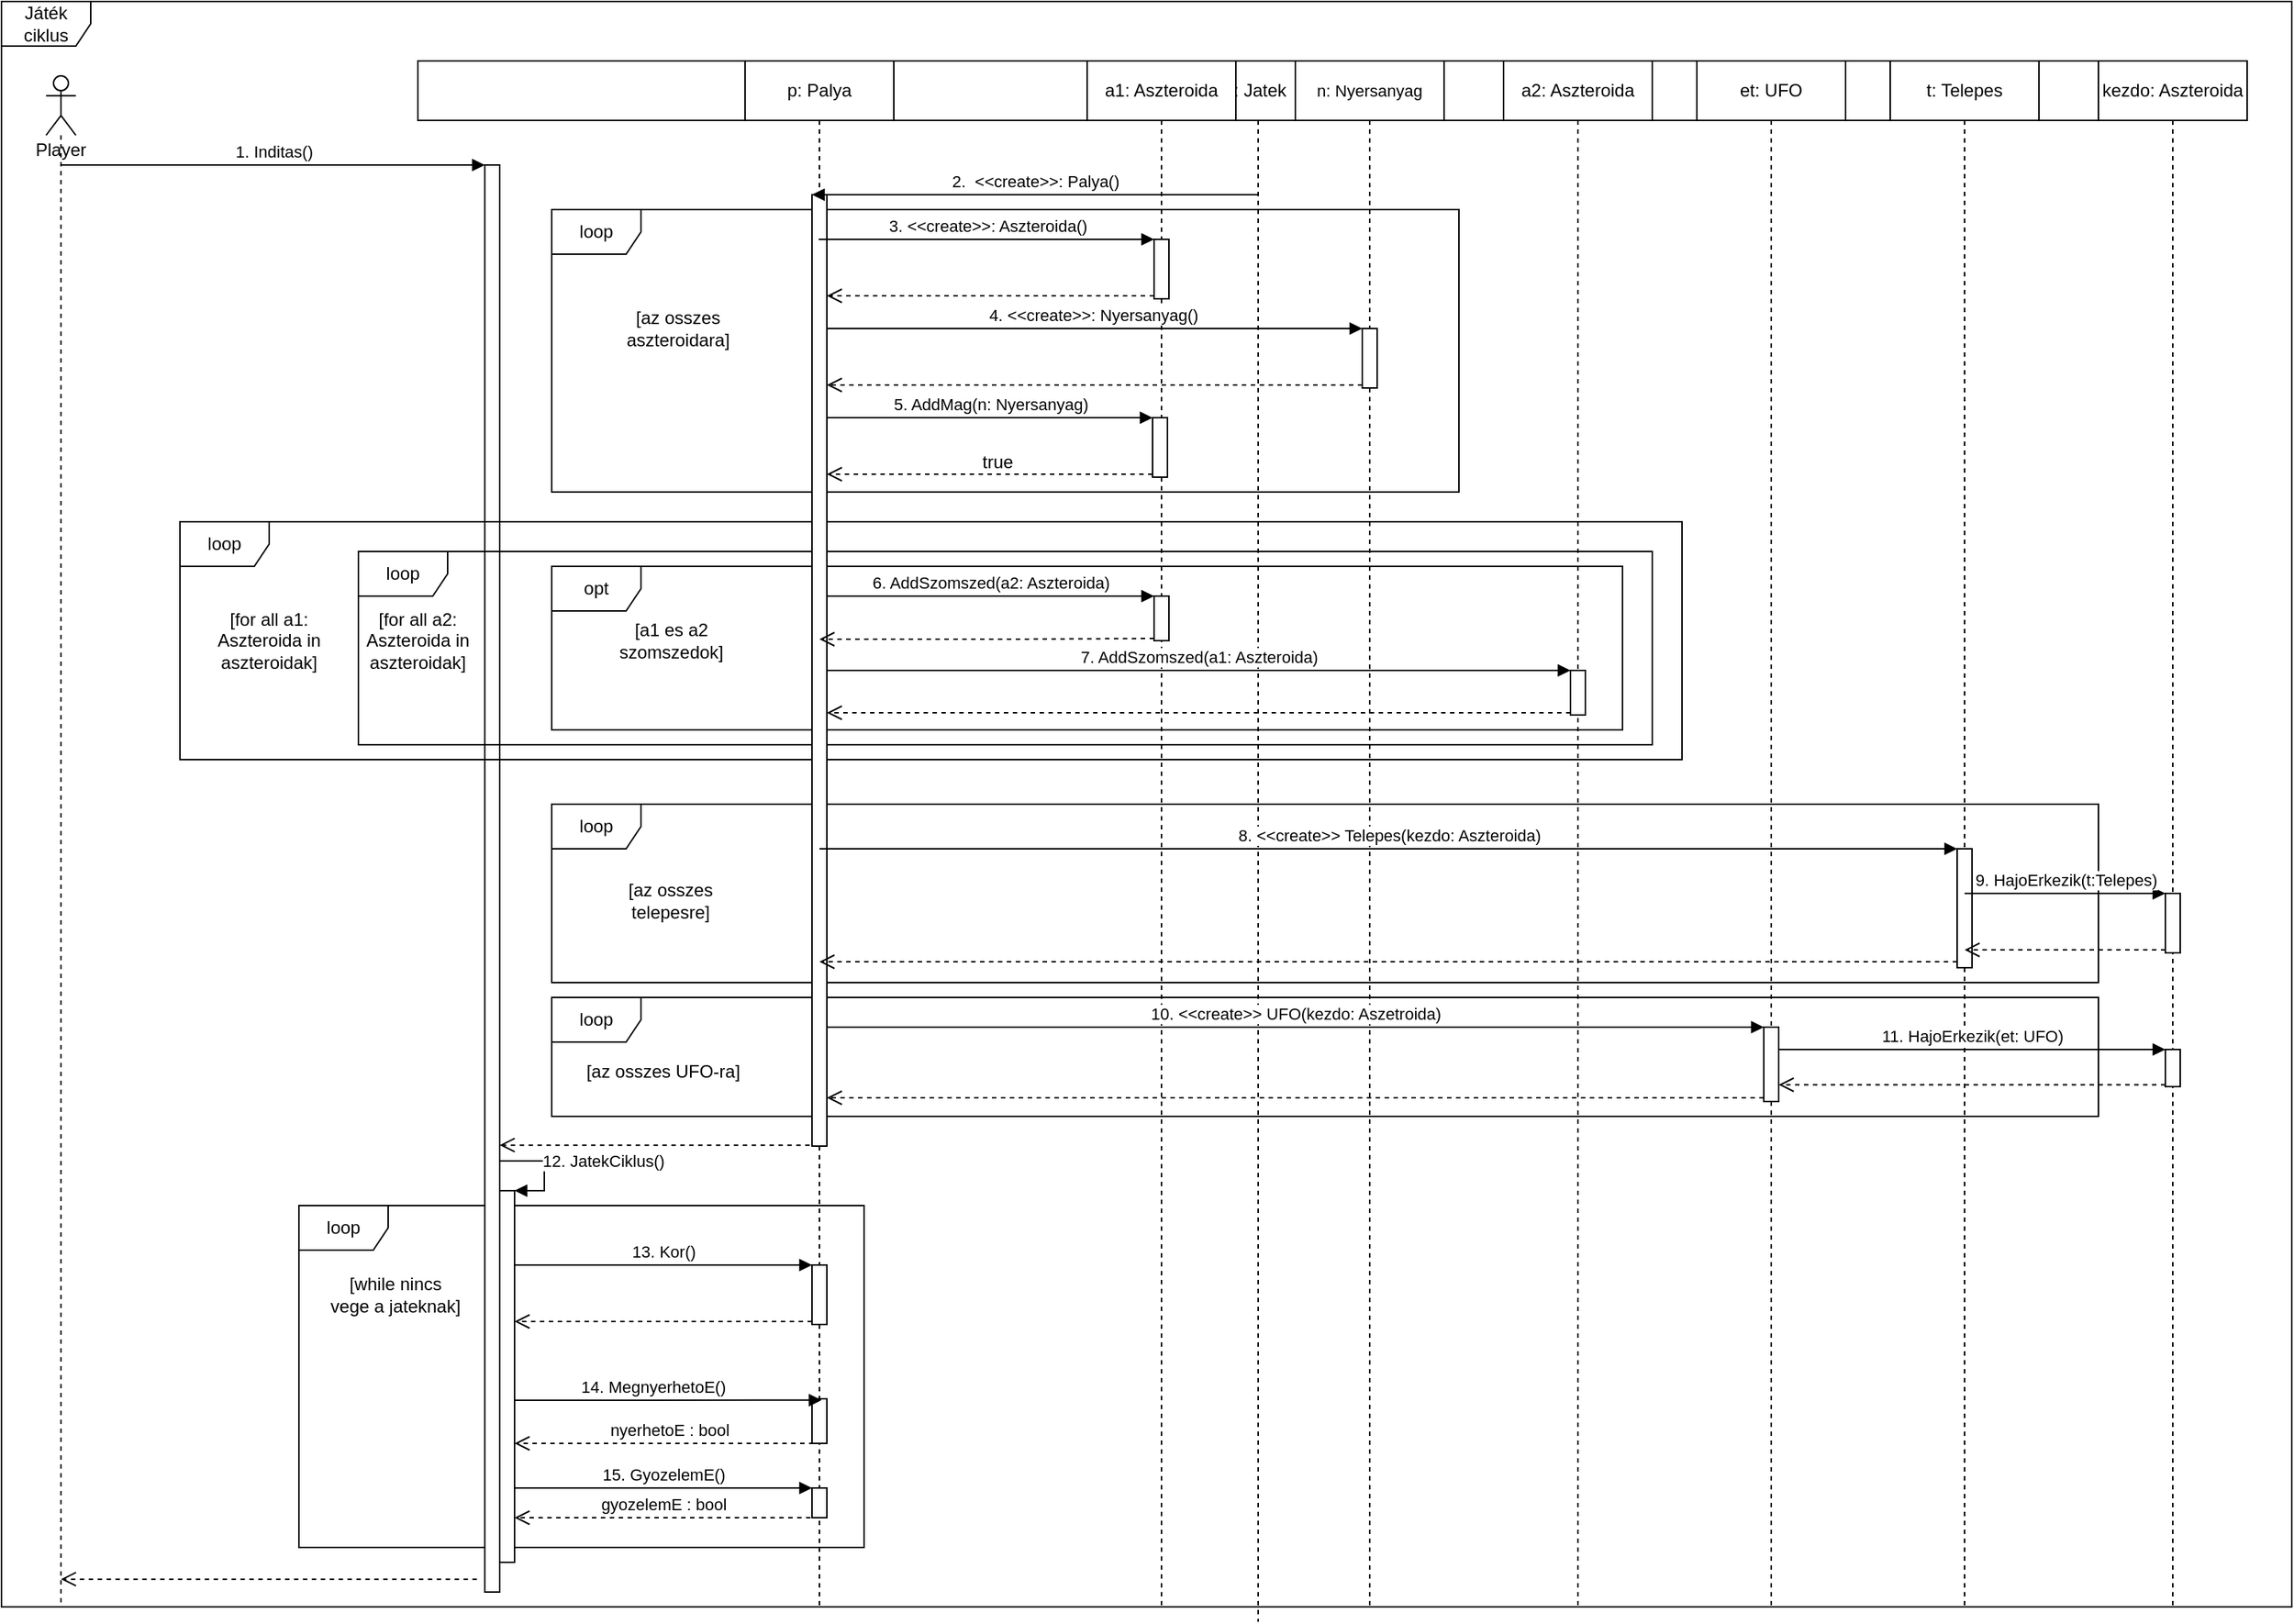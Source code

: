 <mxfile version="14.5.1" type="github">
  <diagram id="XYwKMM7jnjSHmwa1re68" name="Page-2">
    <mxGraphModel dx="1865" dy="548" grid="1" gridSize="10" guides="1" tooltips="1" connect="1" arrows="1" fold="1" page="1" pageScale="1" pageWidth="827" pageHeight="1169" math="0" shadow="0">
      <root>
        <mxCell id="UW_OAQmKXaL1REWa_Gpy-0" />
        <mxCell id="UW_OAQmKXaL1REWa_Gpy-1" parent="UW_OAQmKXaL1REWa_Gpy-0" />
        <mxCell id="Fc7KeZ_pcNBLS6BU6MmA-0" value="Játék ciklus" style="shape=umlFrame;whiteSpace=wrap;html=1;" parent="UW_OAQmKXaL1REWa_Gpy-1" vertex="1">
          <mxGeometry x="-110" width="1540" height="1080" as="geometry" />
        </mxCell>
        <mxCell id="vhg-OGZnv4BXK1G1_yxC-8" value="loop" style="shape=umlFrame;whiteSpace=wrap;html=1;" vertex="1" parent="UW_OAQmKXaL1REWa_Gpy-1">
          <mxGeometry x="260" y="670" width="1040" height="80" as="geometry" />
        </mxCell>
        <mxCell id="tZIklSv6UKWIALs6BuAf-10" value="loop" style="shape=umlFrame;whiteSpace=wrap;html=1;" parent="UW_OAQmKXaL1REWa_Gpy-1" vertex="1">
          <mxGeometry x="90" y="810" width="380" height="230" as="geometry" />
        </mxCell>
        <mxCell id="tZIklSv6UKWIALs6BuAf-0" value="j: Jatek" style="shape=umlLifeline;perimeter=lifelinePerimeter;whiteSpace=wrap;html=1;container=1;collapsible=0;recursiveResize=0;outlineConnect=0;" parent="UW_OAQmKXaL1REWa_Gpy-1" vertex="1">
          <mxGeometry x="170" y="40" width="1130" height="1050" as="geometry" />
        </mxCell>
        <mxCell id="tZIklSv6UKWIALs6BuAf-1" value="" style="html=1;points=[];perimeter=orthogonalPerimeter;" parent="tZIklSv6UKWIALs6BuAf-0" vertex="1">
          <mxGeometry x="45" y="70" width="10" height="960" as="geometry" />
        </mxCell>
        <mxCell id="tZIklSv6UKWIALs6BuAf-4" value="" style="html=1;points=[];perimeter=orthogonalPerimeter;" parent="tZIklSv6UKWIALs6BuAf-0" vertex="1">
          <mxGeometry x="55" y="760" width="10" height="250" as="geometry" />
        </mxCell>
        <mxCell id="tZIklSv6UKWIALs6BuAf-5" value="12. JatekCiklus()" style="edgeStyle=orthogonalEdgeStyle;html=1;align=left;spacingLeft=2;endArrow=block;rounded=0;" parent="tZIklSv6UKWIALs6BuAf-0" edge="1" target="tZIklSv6UKWIALs6BuAf-4">
          <mxGeometry relative="1" as="geometry">
            <mxPoint x="55" y="720" as="sourcePoint" />
            <Array as="points">
              <mxPoint x="55" y="740" />
              <mxPoint x="85" y="740" />
              <mxPoint x="85" y="760" />
            </Array>
            <mxPoint x="65" y="690" as="targetPoint" />
          </mxGeometry>
        </mxCell>
        <mxCell id="EWzqx7MmDM_D0yYkstTS-45" value="loop" style="shape=umlFrame;whiteSpace=wrap;html=1;" parent="tZIklSv6UKWIALs6BuAf-0" vertex="1">
          <mxGeometry x="-160" y="310" width="1010" height="160" as="geometry" />
        </mxCell>
        <mxCell id="EWzqx7MmDM_D0yYkstTS-46" value="loop" style="shape=umlFrame;whiteSpace=wrap;html=1;" parent="tZIklSv6UKWIALs6BuAf-0" vertex="1">
          <mxGeometry x="90" y="500" width="1040" height="120" as="geometry" />
        </mxCell>
        <mxCell id="EWzqx7MmDM_D0yYkstTS-47" value="[az osszes telepesre]" style="text;html=1;strokeColor=none;fillColor=none;align=center;verticalAlign=middle;whiteSpace=wrap;rounded=0;" parent="tZIklSv6UKWIALs6BuAf-0" vertex="1">
          <mxGeometry x="130" y="555" width="80" height="20" as="geometry" />
        </mxCell>
        <mxCell id="BgFgvHg0UsxG7nisXvli-3" value="loop" style="shape=umlFrame;whiteSpace=wrap;html=1;" parent="tZIklSv6UKWIALs6BuAf-0" vertex="1">
          <mxGeometry x="-40" y="330" width="870" height="130" as="geometry" />
        </mxCell>
        <mxCell id="BgFgvHg0UsxG7nisXvli-4" value="opt" style="shape=umlFrame;whiteSpace=wrap;html=1;" parent="tZIklSv6UKWIALs6BuAf-0" vertex="1">
          <mxGeometry x="90" y="340" width="720" height="110" as="geometry" />
        </mxCell>
        <mxCell id="BgFgvHg0UsxG7nisXvli-8" value="[for all a2: Aszteroida in aszteroidak]" style="text;html=1;strokeColor=none;fillColor=none;align=center;verticalAlign=middle;whiteSpace=wrap;rounded=0;" parent="tZIklSv6UKWIALs6BuAf-0" vertex="1">
          <mxGeometry x="-40" y="380" width="80" height="20" as="geometry" />
        </mxCell>
        <mxCell id="BgFgvHg0UsxG7nisXvli-9" value="[a1 es a2 szomszedok]" style="text;html=1;strokeColor=none;fillColor=none;align=center;verticalAlign=middle;whiteSpace=wrap;rounded=0;" parent="tZIklSv6UKWIALs6BuAf-0" vertex="1">
          <mxGeometry x="132.5" y="380" width="75" height="20" as="geometry" />
        </mxCell>
        <mxCell id="BgFgvHg0UsxG7nisXvli-5" value="[for all a1: Aszteroida in aszteroidak]" style="text;html=1;strokeColor=none;fillColor=none;align=center;verticalAlign=middle;whiteSpace=wrap;rounded=0;" parent="tZIklSv6UKWIALs6BuAf-0" vertex="1">
          <mxGeometry x="-140" y="380" width="80" height="20" as="geometry" />
        </mxCell>
        <mxCell id="EWzqx7MmDM_D0yYkstTS-43" value="loop" style="shape=umlFrame;whiteSpace=wrap;html=1;" parent="UW_OAQmKXaL1REWa_Gpy-1" vertex="1">
          <mxGeometry x="260" y="140" width="610" height="190" as="geometry" />
        </mxCell>
        <mxCell id="tZIklSv6UKWIALs6BuAf-6" value="p: Palya" style="shape=umlLifeline;perimeter=lifelinePerimeter;whiteSpace=wrap;html=1;container=1;collapsible=0;recursiveResize=0;outlineConnect=0;" parent="UW_OAQmKXaL1REWa_Gpy-1" vertex="1">
          <mxGeometry x="390" y="40" width="100" height="1040" as="geometry" />
        </mxCell>
        <mxCell id="tZIklSv6UKWIALs6BuAf-7" value="" style="html=1;points=[];perimeter=orthogonalPerimeter;" parent="tZIklSv6UKWIALs6BuAf-6" vertex="1">
          <mxGeometry x="45" y="810" width="10" height="40" as="geometry" />
        </mxCell>
        <mxCell id="EWzqx7MmDM_D0yYkstTS-2" value="" style="html=1;points=[];perimeter=orthogonalPerimeter;" parent="tZIklSv6UKWIALs6BuAf-6" vertex="1">
          <mxGeometry x="45" y="90" width="10" height="640" as="geometry" />
        </mxCell>
        <mxCell id="cCvIJezg6q6K9lctGrE9-0" value="" style="html=1;points=[];perimeter=orthogonalPerimeter;" parent="tZIklSv6UKWIALs6BuAf-6" vertex="1">
          <mxGeometry x="45" y="900" width="10" height="30" as="geometry" />
        </mxCell>
        <mxCell id="cCvIJezg6q6K9lctGrE9-1" value="" style="html=1;points=[];perimeter=orthogonalPerimeter;" parent="tZIklSv6UKWIALs6BuAf-6" vertex="1">
          <mxGeometry x="45" y="960" width="10" height="20" as="geometry" />
        </mxCell>
        <mxCell id="tZIklSv6UKWIALs6BuAf-8" value="13. Kor()" style="html=1;verticalAlign=bottom;endArrow=block;entryX=0;entryY=0;" parent="UW_OAQmKXaL1REWa_Gpy-1" target="tZIklSv6UKWIALs6BuAf-7" edge="1" source="tZIklSv6UKWIALs6BuAf-4">
          <mxGeometry relative="1" as="geometry">
            <mxPoint x="235" y="780" as="sourcePoint" />
          </mxGeometry>
        </mxCell>
        <mxCell id="tZIklSv6UKWIALs6BuAf-9" value="" style="html=1;verticalAlign=bottom;endArrow=open;dashed=1;endSize=8;exitX=0;exitY=0.95;" parent="UW_OAQmKXaL1REWa_Gpy-1" source="tZIklSv6UKWIALs6BuAf-7" edge="1" target="tZIklSv6UKWIALs6BuAf-4">
          <mxGeometry x="0.15" y="92" relative="1" as="geometry">
            <mxPoint x="235" y="818" as="targetPoint" />
            <mxPoint as="offset" />
          </mxGeometry>
        </mxCell>
        <mxCell id="tZIklSv6UKWIALs6BuAf-11" value="[while nincs vege a jateknak]" style="text;html=1;strokeColor=none;fillColor=none;align=center;verticalAlign=middle;whiteSpace=wrap;rounded=0;" parent="UW_OAQmKXaL1REWa_Gpy-1" vertex="1">
          <mxGeometry x="110" y="860" width="90" height="20" as="geometry" />
        </mxCell>
        <mxCell id="vkPs7Pq89A_EhBA1Po77-0" value="14. MegnyerhetoE()" style="html=1;verticalAlign=bottom;endArrow=block;entryX=0.64;entryY=0.03;entryDx=0;entryDy=0;entryPerimeter=0;rounded=0;" parent="UW_OAQmKXaL1REWa_Gpy-1" target="cCvIJezg6q6K9lctGrE9-0" edge="1" source="tZIklSv6UKWIALs6BuAf-4">
          <mxGeometry x="-0.098" relative="1" as="geometry">
            <mxPoint x="240" y="850" as="sourcePoint" />
            <mxPoint x="240" y="870" as="targetPoint" />
            <Array as="points">
              <mxPoint x="320" y="941" />
            </Array>
            <mxPoint as="offset" />
          </mxGeometry>
        </mxCell>
        <mxCell id="vkPs7Pq89A_EhBA1Po77-2" value="15. GyozelemE()" style="html=1;verticalAlign=bottom;endArrow=block;rounded=0;" parent="UW_OAQmKXaL1REWa_Gpy-1" target="cCvIJezg6q6K9lctGrE9-1" edge="1" source="tZIklSv6UKWIALs6BuAf-4">
          <mxGeometry relative="1" as="geometry">
            <mxPoint x="230.0" y="910" as="sourcePoint" />
            <mxPoint x="390" y="930" as="targetPoint" />
            <Array as="points" />
          </mxGeometry>
        </mxCell>
        <mxCell id="EWzqx7MmDM_D0yYkstTS-3" value="2.&amp;nbsp; &amp;lt;&amp;lt;create&amp;gt;&amp;gt;: Palya()" style="html=1;verticalAlign=bottom;endArrow=block;entryX=0;entryY=0;" parent="UW_OAQmKXaL1REWa_Gpy-1" source="tZIklSv6UKWIALs6BuAf-0" target="EWzqx7MmDM_D0yYkstTS-2" edge="1">
          <mxGeometry relative="1" as="geometry">
            <mxPoint x="365" y="130" as="sourcePoint" />
          </mxGeometry>
        </mxCell>
        <mxCell id="EWzqx7MmDM_D0yYkstTS-4" value="" style="html=1;verticalAlign=bottom;endArrow=open;dashed=1;endSize=8;exitX=-0.16;exitY=0.999;exitDx=0;exitDy=0;exitPerimeter=0;" parent="UW_OAQmKXaL1REWa_Gpy-1" source="EWzqx7MmDM_D0yYkstTS-2" target="tZIklSv6UKWIALs6BuAf-1" edge="1">
          <mxGeometry relative="1" as="geometry">
            <mxPoint x="220" y="689" as="targetPoint" />
          </mxGeometry>
        </mxCell>
        <mxCell id="EWzqx7MmDM_D0yYkstTS-8" value="a1: Aszteroida" style="shape=umlLifeline;perimeter=lifelinePerimeter;whiteSpace=wrap;html=1;container=1;collapsible=0;recursiveResize=0;outlineConnect=0;" parent="UW_OAQmKXaL1REWa_Gpy-1" vertex="1">
          <mxGeometry x="620" y="40" width="100" height="1040" as="geometry" />
        </mxCell>
        <mxCell id="EWzqx7MmDM_D0yYkstTS-9" value="" style="html=1;points=[];perimeter=orthogonalPerimeter;" parent="EWzqx7MmDM_D0yYkstTS-8" vertex="1">
          <mxGeometry x="45" y="120" width="10" height="40" as="geometry" />
        </mxCell>
        <mxCell id="BgFgvHg0UsxG7nisXvli-0" value="" style="html=1;points=[];perimeter=orthogonalPerimeter;" parent="EWzqx7MmDM_D0yYkstTS-8" vertex="1">
          <mxGeometry x="44" y="240" width="10" height="40" as="geometry" />
        </mxCell>
        <mxCell id="BgFgvHg0UsxG7nisXvli-10" value="" style="html=1;points=[];perimeter=orthogonalPerimeter;" parent="EWzqx7MmDM_D0yYkstTS-8" vertex="1">
          <mxGeometry x="45" y="360" width="10" height="30" as="geometry" />
        </mxCell>
        <mxCell id="EWzqx7MmDM_D0yYkstTS-10" value="3. &amp;lt;&amp;lt;create&amp;gt;&amp;gt;: Aszteroida()" style="html=1;verticalAlign=bottom;endArrow=block;entryX=0;entryY=0;" parent="UW_OAQmKXaL1REWa_Gpy-1" target="EWzqx7MmDM_D0yYkstTS-9" edge="1">
          <mxGeometry relative="1" as="geometry">
            <mxPoint x="439.5" y="160.0" as="sourcePoint" />
          </mxGeometry>
        </mxCell>
        <mxCell id="EWzqx7MmDM_D0yYkstTS-11" value="" style="html=1;verticalAlign=bottom;endArrow=open;dashed=1;endSize=8;exitX=0;exitY=0.95;" parent="UW_OAQmKXaL1REWa_Gpy-1" source="EWzqx7MmDM_D0yYkstTS-9" edge="1">
          <mxGeometry x="0.024" y="-60" relative="1" as="geometry">
            <mxPoint x="445" y="198" as="targetPoint" />
            <mxPoint as="offset" />
          </mxGeometry>
        </mxCell>
        <mxCell id="EWzqx7MmDM_D0yYkstTS-12" value="&lt;span style=&quot;font-size: 11px ; background-color: rgb(255 , 255 , 255)&quot;&gt;n: Nyersanyag&lt;/span&gt;" style="shape=umlLifeline;perimeter=lifelinePerimeter;whiteSpace=wrap;html=1;container=1;collapsible=0;recursiveResize=0;outlineConnect=0;" parent="UW_OAQmKXaL1REWa_Gpy-1" vertex="1">
          <mxGeometry x="760" y="40" width="100" height="1040" as="geometry" />
        </mxCell>
        <mxCell id="EWzqx7MmDM_D0yYkstTS-13" value="" style="html=1;points=[];perimeter=orthogonalPerimeter;" parent="EWzqx7MmDM_D0yYkstTS-12" vertex="1">
          <mxGeometry x="45" y="180" width="10" height="40" as="geometry" />
        </mxCell>
        <mxCell id="EWzqx7MmDM_D0yYkstTS-14" value="4. &amp;lt;&amp;lt;create&amp;gt;&amp;gt;: Nyersanyag()" style="html=1;verticalAlign=bottom;endArrow=block;entryX=0;entryY=0;" parent="UW_OAQmKXaL1REWa_Gpy-1" target="EWzqx7MmDM_D0yYkstTS-13" edge="1">
          <mxGeometry relative="1" as="geometry">
            <mxPoint x="445" y="220" as="sourcePoint" />
            <mxPoint x="-1" as="offset" />
          </mxGeometry>
        </mxCell>
        <mxCell id="EWzqx7MmDM_D0yYkstTS-15" value="" style="html=1;verticalAlign=bottom;endArrow=open;dashed=1;endSize=8;exitX=0;exitY=0.95;" parent="UW_OAQmKXaL1REWa_Gpy-1" source="EWzqx7MmDM_D0yYkstTS-13" edge="1">
          <mxGeometry x="0.197" y="-176" relative="1" as="geometry">
            <mxPoint x="445" y="258" as="targetPoint" />
            <mxPoint as="offset" />
          </mxGeometry>
        </mxCell>
        <mxCell id="EWzqx7MmDM_D0yYkstTS-28" value="a2: Aszteroida" style="shape=umlLifeline;perimeter=lifelinePerimeter;whiteSpace=wrap;html=1;container=1;collapsible=0;recursiveResize=0;outlineConnect=0;" parent="UW_OAQmKXaL1REWa_Gpy-1" vertex="1">
          <mxGeometry x="900" y="40" width="100" height="1040" as="geometry" />
        </mxCell>
        <mxCell id="BgFgvHg0UsxG7nisXvli-16" value="" style="html=1;points=[];perimeter=orthogonalPerimeter;" parent="EWzqx7MmDM_D0yYkstTS-28" vertex="1">
          <mxGeometry x="45" y="410" width="10" height="30" as="geometry" />
        </mxCell>
        <mxCell id="EWzqx7MmDM_D0yYkstTS-32" value="t: Telepes" style="shape=umlLifeline;perimeter=lifelinePerimeter;whiteSpace=wrap;html=1;container=1;collapsible=0;recursiveResize=0;outlineConnect=0;" parent="UW_OAQmKXaL1REWa_Gpy-1" vertex="1">
          <mxGeometry x="1160" y="40" width="100" height="1040" as="geometry" />
        </mxCell>
        <mxCell id="EWzqx7MmDM_D0yYkstTS-33" value="" style="html=1;points=[];perimeter=orthogonalPerimeter;" parent="EWzqx7MmDM_D0yYkstTS-32" vertex="1">
          <mxGeometry x="45" y="530" width="10" height="80" as="geometry" />
        </mxCell>
        <mxCell id="EWzqx7MmDM_D0yYkstTS-34" value="8. &amp;lt;&amp;lt;create&amp;gt;&amp;gt; Telepes(kezdo: Aszteroida)" style="html=1;verticalAlign=bottom;endArrow=block;entryX=0;entryY=0;" parent="UW_OAQmKXaL1REWa_Gpy-1" source="tZIklSv6UKWIALs6BuAf-6" target="EWzqx7MmDM_D0yYkstTS-33" edge="1">
          <mxGeometry relative="1" as="geometry">
            <mxPoint x="1105" y="545" as="sourcePoint" />
          </mxGeometry>
        </mxCell>
        <mxCell id="EWzqx7MmDM_D0yYkstTS-35" value="" style="html=1;verticalAlign=bottom;endArrow=open;dashed=1;endSize=8;exitX=0;exitY=0.95;" parent="UW_OAQmKXaL1REWa_Gpy-1" source="EWzqx7MmDM_D0yYkstTS-33" target="tZIklSv6UKWIALs6BuAf-6" edge="1">
          <mxGeometry relative="1" as="geometry">
            <mxPoint x="1105" y="621" as="targetPoint" />
          </mxGeometry>
        </mxCell>
        <mxCell id="EWzqx7MmDM_D0yYkstTS-39" value="kezdo: Aszteroida" style="shape=umlLifeline;perimeter=lifelinePerimeter;whiteSpace=wrap;html=1;container=1;collapsible=0;recursiveResize=0;outlineConnect=0;" parent="UW_OAQmKXaL1REWa_Gpy-1" vertex="1">
          <mxGeometry x="1300" y="40" width="100" height="1040" as="geometry" />
        </mxCell>
        <mxCell id="EWzqx7MmDM_D0yYkstTS-40" value="" style="html=1;points=[];perimeter=orthogonalPerimeter;" parent="EWzqx7MmDM_D0yYkstTS-39" vertex="1">
          <mxGeometry x="45" y="560" width="10" height="40" as="geometry" />
        </mxCell>
        <mxCell id="vhg-OGZnv4BXK1G1_yxC-5" value="" style="html=1;points=[];perimeter=orthogonalPerimeter;" vertex="1" parent="EWzqx7MmDM_D0yYkstTS-39">
          <mxGeometry x="45" y="665" width="10" height="25" as="geometry" />
        </mxCell>
        <mxCell id="EWzqx7MmDM_D0yYkstTS-41" value="9. HajoErkezik(t:Telepes)" style="html=1;verticalAlign=bottom;endArrow=block;entryX=0;entryY=0;" parent="UW_OAQmKXaL1REWa_Gpy-1" source="EWzqx7MmDM_D0yYkstTS-32" target="EWzqx7MmDM_D0yYkstTS-40" edge="1">
          <mxGeometry relative="1" as="geometry">
            <mxPoint x="1295" y="600" as="sourcePoint" />
          </mxGeometry>
        </mxCell>
        <mxCell id="EWzqx7MmDM_D0yYkstTS-42" value="" style="html=1;verticalAlign=bottom;endArrow=open;dashed=1;endSize=8;exitX=0;exitY=0.95;" parent="UW_OAQmKXaL1REWa_Gpy-1" source="EWzqx7MmDM_D0yYkstTS-40" target="EWzqx7MmDM_D0yYkstTS-32" edge="1">
          <mxGeometry x="0.024" y="51" relative="1" as="geometry">
            <mxPoint x="1295" y="676" as="targetPoint" />
            <mxPoint as="offset" />
          </mxGeometry>
        </mxCell>
        <mxCell id="EWzqx7MmDM_D0yYkstTS-44" value="[az osszes aszteroidara]" style="text;html=1;strokeColor=none;fillColor=none;align=center;verticalAlign=middle;whiteSpace=wrap;rounded=0;" parent="UW_OAQmKXaL1REWa_Gpy-1" vertex="1">
          <mxGeometry x="310" y="210" width="70" height="20" as="geometry" />
        </mxCell>
        <mxCell id="BgFgvHg0UsxG7nisXvli-1" value="5. AddMag(n: Nyersanyag)" style="html=1;verticalAlign=bottom;endArrow=block;entryX=0;entryY=0;" parent="UW_OAQmKXaL1REWa_Gpy-1" target="BgFgvHg0UsxG7nisXvli-0" edge="1">
          <mxGeometry relative="1" as="geometry">
            <mxPoint x="445" y="280" as="sourcePoint" />
          </mxGeometry>
        </mxCell>
        <mxCell id="BgFgvHg0UsxG7nisXvli-2" value="" style="html=1;verticalAlign=bottom;endArrow=open;dashed=1;endSize=8;exitX=0;exitY=0.95;" parent="UW_OAQmKXaL1REWa_Gpy-1" source="BgFgvHg0UsxG7nisXvli-0" edge="1">
          <mxGeometry x="0.132" y="-248" relative="1" as="geometry">
            <mxPoint x="445" y="318" as="targetPoint" />
            <mxPoint as="offset" />
          </mxGeometry>
        </mxCell>
        <mxCell id="BgFgvHg0UsxG7nisXvli-11" value="6. AddSzomszed(a2: Aszteroida)" style="html=1;verticalAlign=bottom;endArrow=block;entryX=0;entryY=0;" parent="UW_OAQmKXaL1REWa_Gpy-1" source="EWzqx7MmDM_D0yYkstTS-2" target="BgFgvHg0UsxG7nisXvli-10" edge="1">
          <mxGeometry relative="1" as="geometry">
            <mxPoint x="595" y="420" as="sourcePoint" />
          </mxGeometry>
        </mxCell>
        <mxCell id="BgFgvHg0UsxG7nisXvli-12" value="" style="html=1;verticalAlign=bottom;endArrow=open;dashed=1;endSize=8;exitX=0;exitY=0.95;" parent="UW_OAQmKXaL1REWa_Gpy-1" source="BgFgvHg0UsxG7nisXvli-10" target="tZIklSv6UKWIALs6BuAf-6" edge="1">
          <mxGeometry x="1" y="-334" relative="1" as="geometry">
            <mxPoint x="595" y="496" as="targetPoint" />
            <mxPoint x="-299" y="185" as="offset" />
            <Array as="points">
              <mxPoint x="570" y="429" />
            </Array>
          </mxGeometry>
        </mxCell>
        <mxCell id="BgFgvHg0UsxG7nisXvli-17" value="7. AddSzomszed(a1: Aszteroida)" style="html=1;verticalAlign=bottom;endArrow=block;entryX=0;entryY=0;" parent="UW_OAQmKXaL1REWa_Gpy-1" source="EWzqx7MmDM_D0yYkstTS-2" target="BgFgvHg0UsxG7nisXvli-16" edge="1">
          <mxGeometry relative="1" as="geometry">
            <mxPoint x="765" y="450" as="sourcePoint" />
          </mxGeometry>
        </mxCell>
        <mxCell id="BgFgvHg0UsxG7nisXvli-18" value="" style="html=1;verticalAlign=bottom;endArrow=open;dashed=1;endSize=8;exitX=0;exitY=0.95;" parent="UW_OAQmKXaL1REWa_Gpy-1" source="BgFgvHg0UsxG7nisXvli-16" target="EWzqx7MmDM_D0yYkstTS-2" edge="1">
          <mxGeometry x="1" y="-464" relative="1" as="geometry">
            <mxPoint x="765" y="526" as="targetPoint" />
            <mxPoint x="-415" y="255" as="offset" />
          </mxGeometry>
        </mxCell>
        <mxCell id="cCvIJezg6q6K9lctGrE9-2" value="nyerhetoE : bool" style="html=1;verticalAlign=bottom;endArrow=open;dashed=1;endSize=8;exitX=0.7;exitY=1;exitDx=0;exitDy=0;exitPerimeter=0;" parent="UW_OAQmKXaL1REWa_Gpy-1" source="cCvIJezg6q6K9lctGrE9-0" edge="1" target="tZIklSv6UKWIALs6BuAf-4">
          <mxGeometry relative="1" as="geometry">
            <mxPoint x="740" y="790" as="sourcePoint" />
            <mxPoint x="234" y="870" as="targetPoint" />
          </mxGeometry>
        </mxCell>
        <mxCell id="Fc7KeZ_pcNBLS6BU6MmA-1" value="Player" style="shape=umlLifeline;participant=umlActor;perimeter=lifelinePerimeter;whiteSpace=wrap;html=1;container=1;collapsible=0;recursiveResize=0;verticalAlign=top;spacingTop=36;outlineConnect=0;" parent="UW_OAQmKXaL1REWa_Gpy-1" vertex="1">
          <mxGeometry x="-80" y="50" width="20" height="1030" as="geometry" />
        </mxCell>
        <mxCell id="cCvIJezg6q6K9lctGrE9-3" value="gyozelemE : bool" style="html=1;verticalAlign=bottom;endArrow=open;dashed=1;endSize=8;exitX=-0.1;exitY=1;exitDx=0;exitDy=0;exitPerimeter=0;" parent="UW_OAQmKXaL1REWa_Gpy-1" source="cCvIJezg6q6K9lctGrE9-1" target="tZIklSv6UKWIALs6BuAf-4" edge="1">
          <mxGeometry relative="1" as="geometry">
            <mxPoint x="740" y="790" as="sourcePoint" />
            <mxPoint x="660" y="790" as="targetPoint" />
          </mxGeometry>
        </mxCell>
        <mxCell id="tZIklSv6UKWIALs6BuAf-2" value="1. Inditas()" style="html=1;verticalAlign=bottom;endArrow=block;entryX=0;entryY=0;" parent="UW_OAQmKXaL1REWa_Gpy-1" source="Fc7KeZ_pcNBLS6BU6MmA-1" target="tZIklSv6UKWIALs6BuAf-1" edge="1">
          <mxGeometry relative="1" as="geometry">
            <mxPoint x="145" y="110" as="sourcePoint" />
          </mxGeometry>
        </mxCell>
        <mxCell id="tZIklSv6UKWIALs6BuAf-3" value="" style="html=1;verticalAlign=bottom;endArrow=open;dashed=1;endSize=8;exitX=-0.533;exitY=0.991;exitDx=0;exitDy=0;exitPerimeter=0;" parent="UW_OAQmKXaL1REWa_Gpy-1" source="tZIklSv6UKWIALs6BuAf-1" target="Fc7KeZ_pcNBLS6BU6MmA-1" edge="1">
          <mxGeometry x="1" y="-88" relative="1" as="geometry">
            <mxPoint x="100" y="1012" as="targetPoint" />
            <mxPoint x="-66" y="28" as="offset" />
          </mxGeometry>
        </mxCell>
        <mxCell id="OEAndStks9FZ2aWMFiRW-0" value="true" style="text;html=1;strokeColor=none;fillColor=none;align=center;verticalAlign=middle;whiteSpace=wrap;rounded=0;" parent="UW_OAQmKXaL1REWa_Gpy-1" vertex="1">
          <mxGeometry x="540" y="300" width="40" height="20" as="geometry" />
        </mxCell>
        <mxCell id="vhg-OGZnv4BXK1G1_yxC-1" value="et: UFO" style="shape=umlLifeline;perimeter=lifelinePerimeter;whiteSpace=wrap;html=1;container=1;collapsible=0;recursiveResize=0;outlineConnect=0;" vertex="1" parent="UW_OAQmKXaL1REWa_Gpy-1">
          <mxGeometry x="1030" y="40" width="100" height="1040" as="geometry" />
        </mxCell>
        <mxCell id="vhg-OGZnv4BXK1G1_yxC-2" value="" style="html=1;points=[];perimeter=orthogonalPerimeter;" vertex="1" parent="vhg-OGZnv4BXK1G1_yxC-1">
          <mxGeometry x="45" y="650" width="10" height="50" as="geometry" />
        </mxCell>
        <mxCell id="vhg-OGZnv4BXK1G1_yxC-3" value="10. &amp;lt;&amp;lt;create&amp;gt;&amp;gt; UFO(kezdo: Aszetroida)" style="html=1;verticalAlign=bottom;endArrow=block;entryX=0;entryY=0;" edge="1" target="vhg-OGZnv4BXK1G1_yxC-2" parent="UW_OAQmKXaL1REWa_Gpy-1" source="EWzqx7MmDM_D0yYkstTS-2">
          <mxGeometry relative="1" as="geometry">
            <mxPoint x="1000" y="690" as="sourcePoint" />
          </mxGeometry>
        </mxCell>
        <mxCell id="vhg-OGZnv4BXK1G1_yxC-4" value="" style="html=1;verticalAlign=bottom;endArrow=open;dashed=1;endSize=8;exitX=0;exitY=0.95;" edge="1" source="vhg-OGZnv4BXK1G1_yxC-2" parent="UW_OAQmKXaL1REWa_Gpy-1" target="EWzqx7MmDM_D0yYkstTS-2">
          <mxGeometry relative="1" as="geometry">
            <mxPoint x="1000" y="766" as="targetPoint" />
          </mxGeometry>
        </mxCell>
        <mxCell id="vhg-OGZnv4BXK1G1_yxC-6" value="11. HajoErkezik(et: UFO)" style="html=1;verticalAlign=bottom;endArrow=block;entryX=0;entryY=0;" edge="1" parent="UW_OAQmKXaL1REWa_Gpy-1" target="vhg-OGZnv4BXK1G1_yxC-5" source="vhg-OGZnv4BXK1G1_yxC-2">
          <mxGeometry relative="1" as="geometry">
            <mxPoint x="1209.5" y="710" as="sourcePoint" />
          </mxGeometry>
        </mxCell>
        <mxCell id="vhg-OGZnv4BXK1G1_yxC-7" value="" style="html=1;verticalAlign=bottom;endArrow=open;dashed=1;endSize=8;exitX=0;exitY=0.95;" edge="1" parent="UW_OAQmKXaL1REWa_Gpy-1" source="vhg-OGZnv4BXK1G1_yxC-5" target="vhg-OGZnv4BXK1G1_yxC-2">
          <mxGeometry x="0.024" y="51" relative="1" as="geometry">
            <mxPoint x="1209.5" y="748" as="targetPoint" />
            <mxPoint as="offset" />
          </mxGeometry>
        </mxCell>
        <mxCell id="vhg-OGZnv4BXK1G1_yxC-9" value="[az osszes UFO-ra]" style="text;html=1;strokeColor=none;fillColor=none;align=center;verticalAlign=middle;whiteSpace=wrap;rounded=0;" vertex="1" parent="UW_OAQmKXaL1REWa_Gpy-1">
          <mxGeometry x="280" y="710" width="110" height="20" as="geometry" />
        </mxCell>
      </root>
    </mxGraphModel>
  </diagram>
</mxfile>
